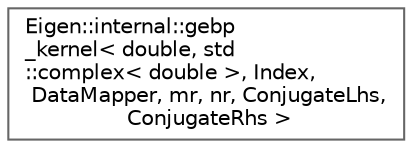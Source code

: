digraph "Graphical Class Hierarchy"
{
 // LATEX_PDF_SIZE
  bgcolor="transparent";
  edge [fontname=Helvetica,fontsize=10,labelfontname=Helvetica,labelfontsize=10];
  node [fontname=Helvetica,fontsize=10,shape=box,height=0.2,width=0.4];
  rankdir="LR";
  Node0 [id="Node000000",label="Eigen::internal::gebp\l_kernel\< double, std\l::complex\< double \>, Index,\l DataMapper, mr, nr, ConjugateLhs,\l ConjugateRhs \>",height=0.2,width=0.4,color="grey40", fillcolor="white", style="filled",URL="$structEigen_1_1internal_1_1gebp__kernel_3_01double_00_01std_1_1complex_3_01double_01_4_00_01Indead2c7d61ca9e175b1fa95ed6889aa109.html",tooltip=" "];
}
